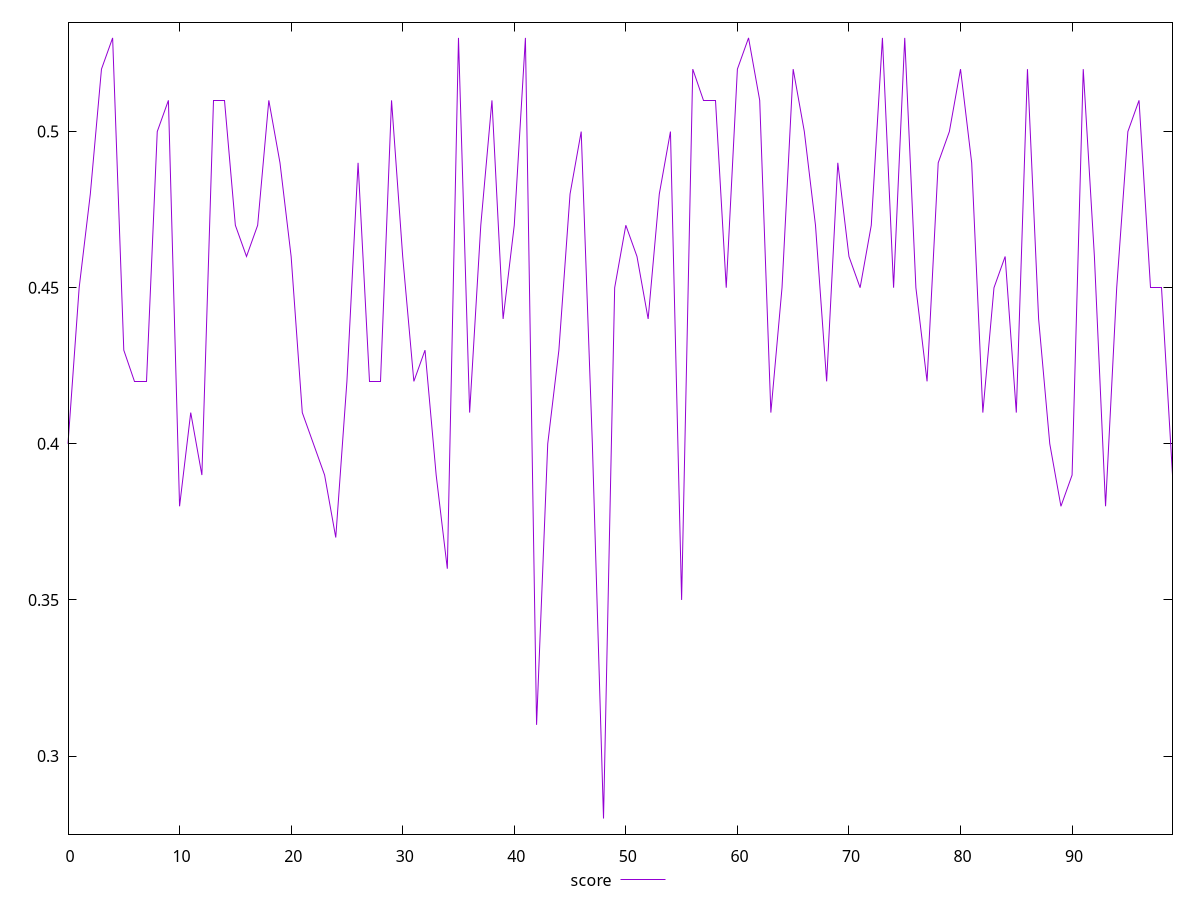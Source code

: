 reset

$score <<EOF
0 0.4
1 0.45
2 0.48
3 0.52
4 0.53
5 0.43
6 0.42
7 0.42
8 0.5
9 0.51
10 0.38
11 0.41
12 0.39
13 0.51
14 0.51
15 0.47
16 0.46
17 0.47
18 0.51
19 0.49
20 0.46
21 0.41
22 0.4
23 0.39
24 0.37
25 0.42
26 0.49
27 0.42
28 0.42
29 0.51
30 0.46
31 0.42
32 0.43
33 0.39
34 0.36
35 0.53
36 0.41
37 0.47
38 0.51
39 0.44
40 0.47
41 0.53
42 0.31
43 0.4
44 0.43
45 0.48
46 0.5
47 0.4
48 0.28
49 0.45
50 0.47
51 0.46
52 0.44
53 0.48
54 0.5
55 0.35
56 0.52
57 0.51
58 0.51
59 0.45
60 0.52
61 0.53
62 0.51
63 0.41
64 0.45
65 0.52
66 0.5
67 0.47
68 0.42
69 0.49
70 0.46
71 0.45
72 0.47
73 0.53
74 0.45
75 0.53
76 0.45
77 0.42
78 0.49
79 0.5
80 0.52
81 0.49
82 0.41
83 0.45
84 0.46
85 0.41
86 0.52
87 0.44
88 0.4
89 0.38
90 0.39
91 0.52
92 0.46
93 0.38
94 0.45
95 0.5
96 0.51
97 0.45
98 0.45
99 0.39
EOF

set key outside below
set xrange [0:99]
set yrange [0.275:0.535]
set trange [0.275:0.535]
set terminal svg size 640, 500 enhanced background rgb 'white'
set output "report_00015_2021-02-09T16-11-33.973Z/first-cpu-idle/samples/pages+cached+noadtech+nomedia/score/values.svg"

plot $score title "score" with line

reset
